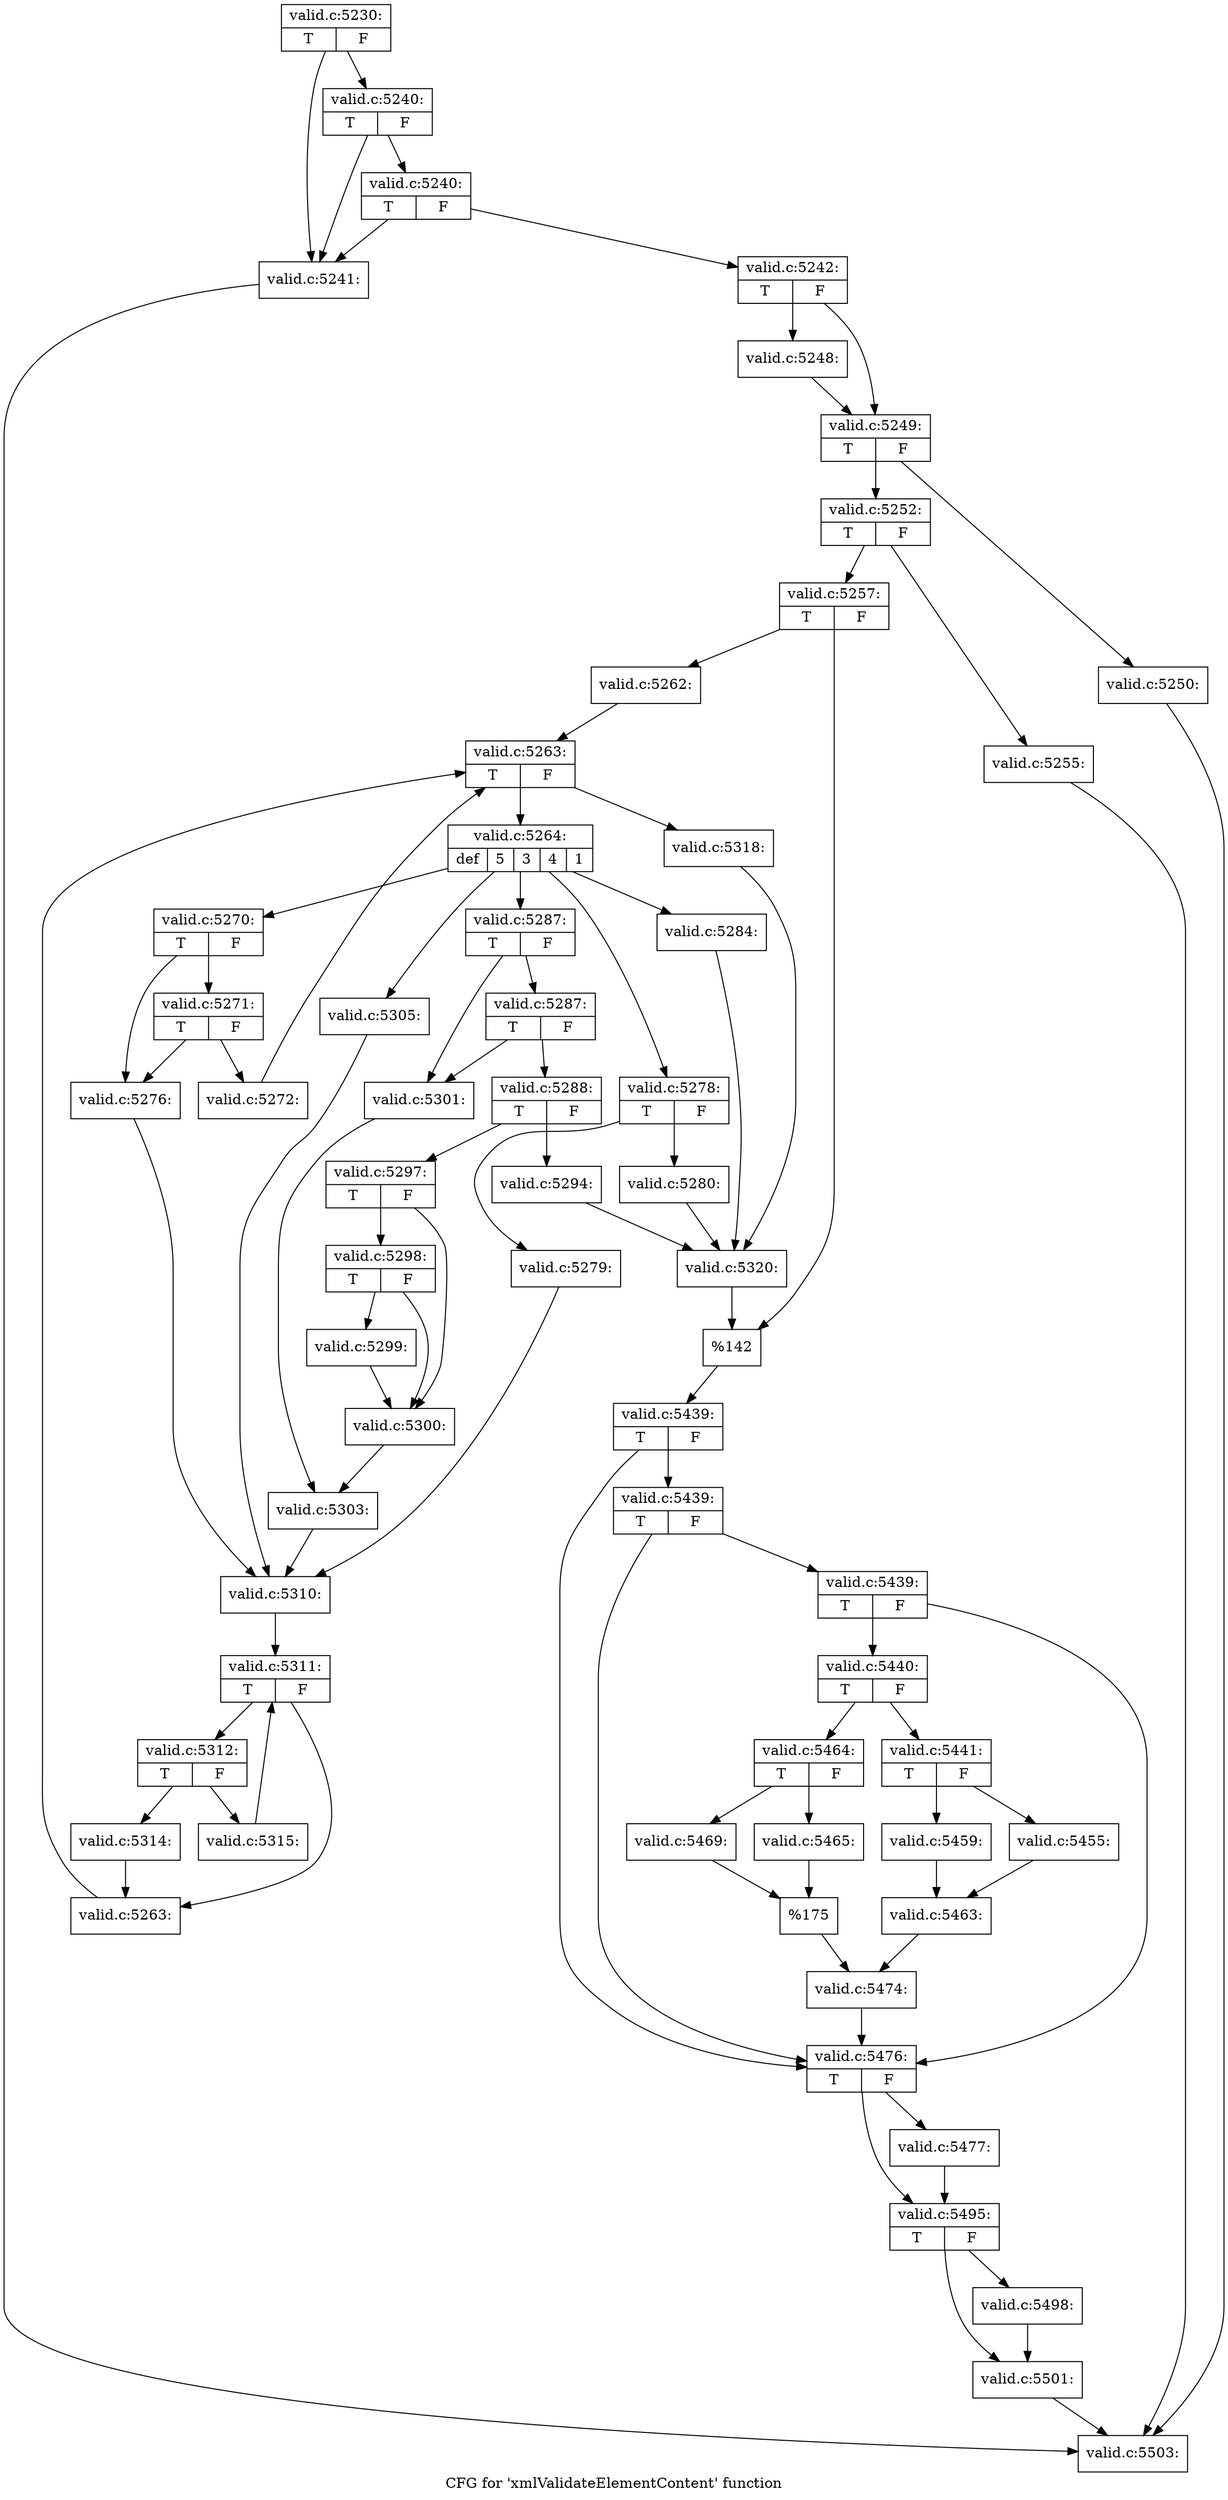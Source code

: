 digraph "CFG for 'xmlValidateElementContent' function" {
	label="CFG for 'xmlValidateElementContent' function";

	Node0x534a320 [shape=record,label="{valid.c:5230:|{<s0>T|<s1>F}}"];
	Node0x534a320 -> Node0x5354fe0;
	Node0x534a320 -> Node0x5355100;
	Node0x5355100 [shape=record,label="{valid.c:5240:|{<s0>T|<s1>F}}"];
	Node0x5355100 -> Node0x5354fe0;
	Node0x5355100 -> Node0x5355080;
	Node0x5355080 [shape=record,label="{valid.c:5240:|{<s0>T|<s1>F}}"];
	Node0x5355080 -> Node0x5354fe0;
	Node0x5355080 -> Node0x5355030;
	Node0x5354fe0 [shape=record,label="{valid.c:5241:}"];
	Node0x5354fe0 -> Node0x5352fe0;
	Node0x5355030 [shape=record,label="{valid.c:5242:|{<s0>T|<s1>F}}"];
	Node0x5355030 -> Node0x5355f60;
	Node0x5355030 -> Node0x5355fb0;
	Node0x5355f60 [shape=record,label="{valid.c:5248:}"];
	Node0x5355f60 -> Node0x5355fb0;
	Node0x5355fb0 [shape=record,label="{valid.c:5249:|{<s0>T|<s1>F}}"];
	Node0x5355fb0 -> Node0x5356730;
	Node0x5355fb0 -> Node0x53567d0;
	Node0x5356730 [shape=record,label="{valid.c:5250:}"];
	Node0x5356730 -> Node0x5352fe0;
	Node0x53567d0 [shape=record,label="{valid.c:5252:|{<s0>T|<s1>F}}"];
	Node0x53567d0 -> Node0x5357270;
	Node0x53567d0 -> Node0x5357220;
	Node0x5357220 [shape=record,label="{valid.c:5255:}"];
	Node0x5357220 -> Node0x5352fe0;
	Node0x5357270 [shape=record,label="{valid.c:5257:|{<s0>T|<s1>F}}"];
	Node0x5357270 -> Node0x5358470;
	Node0x5357270 -> Node0x53584c0;
	Node0x5358470 [shape=record,label="{valid.c:5262:}"];
	Node0x5358470 -> Node0x5358920;
	Node0x5358920 [shape=record,label="{valid.c:5263:|{<s0>T|<s1>F}}"];
	Node0x5358920 -> Node0x5358d10;
	Node0x5358920 -> Node0x5358b40;
	Node0x5358d10 [shape=record,label="{valid.c:5264:|{<s0>def|<s1>5|<s2>3|<s3>4|<s4>1}}"];
	Node0x5358d10 -> Node0x5359010;
	Node0x5358d10 -> Node0x5359350;
	Node0x5358d10 -> Node0x535a480;
	Node0x5358d10 -> Node0x535a800;
	Node0x5358d10 -> Node0x535aec0;
	Node0x5359350 [shape=record,label="{valid.c:5270:|{<s0>T|<s1>F}}"];
	Node0x5359350 -> Node0x53594e0;
	Node0x5359350 -> Node0x5359490;
	Node0x53594e0 [shape=record,label="{valid.c:5271:|{<s0>T|<s1>F}}"];
	Node0x53594e0 -> Node0x5359440;
	Node0x53594e0 -> Node0x5359490;
	Node0x5359440 [shape=record,label="{valid.c:5272:}"];
	Node0x5359440 -> Node0x5358920;
	Node0x5359490 [shape=record,label="{valid.c:5276:}"];
	Node0x5359490 -> Node0x5358e60;
	Node0x535a480 [shape=record,label="{valid.c:5278:|{<s0>T|<s1>F}}"];
	Node0x535a480 -> Node0x535a570;
	Node0x535a480 -> Node0x535a5c0;
	Node0x535a570 [shape=record,label="{valid.c:5279:}"];
	Node0x535a570 -> Node0x5358e60;
	Node0x535a5c0 [shape=record,label="{valid.c:5280:}"];
	Node0x535a5c0 -> Node0x535a8d0;
	Node0x535a800 [shape=record,label="{valid.c:5284:}"];
	Node0x535a800 -> Node0x535a8d0;
	Node0x535aec0 [shape=record,label="{valid.c:5287:|{<s0>T|<s1>F}}"];
	Node0x535aec0 -> Node0x535abb0;
	Node0x535aec0 -> Node0x535b050;
	Node0x535abb0 [shape=record,label="{valid.c:5287:|{<s0>T|<s1>F}}"];
	Node0x535abb0 -> Node0x535afb0;
	Node0x535abb0 -> Node0x535b050;
	Node0x535afb0 [shape=record,label="{valid.c:5288:|{<s0>T|<s1>F}}"];
	Node0x535afb0 -> Node0x535cf10;
	Node0x535afb0 -> Node0x535cf60;
	Node0x535cf10 [shape=record,label="{valid.c:5294:}"];
	Node0x535cf10 -> Node0x535a8d0;
	Node0x535cf60 [shape=record,label="{valid.c:5297:|{<s0>T|<s1>F}}"];
	Node0x535cf60 -> Node0x535d8e0;
	Node0x535cf60 -> Node0x535d890;
	Node0x535d8e0 [shape=record,label="{valid.c:5298:|{<s0>T|<s1>F}}"];
	Node0x535d8e0 -> Node0x535d840;
	Node0x535d8e0 -> Node0x535d890;
	Node0x535d840 [shape=record,label="{valid.c:5299:}"];
	Node0x535d840 -> Node0x535d890;
	Node0x535d890 [shape=record,label="{valid.c:5300:}"];
	Node0x535d890 -> Node0x535b000;
	Node0x535b050 [shape=record,label="{valid.c:5301:}"];
	Node0x535b050 -> Node0x535b000;
	Node0x535b000 [shape=record,label="{valid.c:5303:}"];
	Node0x535b000 -> Node0x5358e60;
	Node0x5359010 [shape=record,label="{valid.c:5305:}"];
	Node0x5359010 -> Node0x5358e60;
	Node0x5358e60 [shape=record,label="{valid.c:5310:}"];
	Node0x5358e60 -> Node0x535ecf0;
	Node0x535ecf0 [shape=record,label="{valid.c:5311:|{<s0>T|<s1>F}}"];
	Node0x535ecf0 -> Node0x535f0e0;
	Node0x535ecf0 -> Node0x535ef10;
	Node0x535f0e0 [shape=record,label="{valid.c:5312:|{<s0>T|<s1>F}}"];
	Node0x535f0e0 -> Node0x535f3f0;
	Node0x535f0e0 -> Node0x535f440;
	Node0x535f3f0 [shape=record,label="{valid.c:5314:}"];
	Node0x535f3f0 -> Node0x535ef10;
	Node0x535f440 [shape=record,label="{valid.c:5315:}"];
	Node0x535f440 -> Node0x535ecf0;
	Node0x535ef10 [shape=record,label="{valid.c:5263:}"];
	Node0x535ef10 -> Node0x5358920;
	Node0x5358b40 [shape=record,label="{valid.c:5318:}"];
	Node0x5358b40 -> Node0x535a8d0;
	Node0x535a8d0 [shape=record,label="{valid.c:5320:}"];
	Node0x535a8d0 -> Node0x53584c0;
	Node0x53584c0 [shape=record,label="{%142}"];
	Node0x53584c0 -> Node0x5356780;
	Node0x5356780 [shape=record,label="{valid.c:5439:|{<s0>T|<s1>F}}"];
	Node0x5356780 -> Node0x53602a0;
	Node0x5356780 -> Node0x5360250;
	Node0x53602a0 [shape=record,label="{valid.c:5439:|{<s0>T|<s1>F}}"];
	Node0x53602a0 -> Node0x53604f0;
	Node0x53602a0 -> Node0x5360250;
	Node0x53604f0 [shape=record,label="{valid.c:5439:|{<s0>T|<s1>F}}"];
	Node0x53604f0 -> Node0x5360200;
	Node0x53604f0 -> Node0x5360250;
	Node0x5360200 [shape=record,label="{valid.c:5440:|{<s0>T|<s1>F}}"];
	Node0x5360200 -> Node0x5360b50;
	Node0x5360200 -> Node0x5360bf0;
	Node0x5360b50 [shape=record,label="{valid.c:5441:|{<s0>T|<s1>F}}"];
	Node0x5360b50 -> Node0x53623e0;
	Node0x5360b50 -> Node0x5362830;
	Node0x53623e0 [shape=record,label="{valid.c:5455:}"];
	Node0x53623e0 -> Node0x5362710;
	Node0x5362830 [shape=record,label="{valid.c:5459:}"];
	Node0x5362830 -> Node0x5362710;
	Node0x5362710 [shape=record,label="{valid.c:5463:}"];
	Node0x5362710 -> Node0x5360ba0;
	Node0x5360bf0 [shape=record,label="{valid.c:5464:|{<s0>T|<s1>F}}"];
	Node0x5360bf0 -> Node0x5363a40;
	Node0x5360bf0 -> Node0x5363ae0;
	Node0x5363a40 [shape=record,label="{valid.c:5465:}"];
	Node0x5363a40 -> Node0x5363a90;
	Node0x5363ae0 [shape=record,label="{valid.c:5469:}"];
	Node0x5363ae0 -> Node0x5363a90;
	Node0x5363a90 [shape=record,label="{%175}"];
	Node0x5363a90 -> Node0x5360ba0;
	Node0x5360ba0 [shape=record,label="{valid.c:5474:}"];
	Node0x5360ba0 -> Node0x5360250;
	Node0x5360250 [shape=record,label="{valid.c:5476:|{<s0>T|<s1>F}}"];
	Node0x5360250 -> Node0x5364c60;
	Node0x5360250 -> Node0x5364cb0;
	Node0x5364c60 [shape=record,label="{valid.c:5477:}"];
	Node0x5364c60 -> Node0x5364cb0;
	Node0x5364cb0 [shape=record,label="{valid.c:5495:|{<s0>T|<s1>F}}"];
	Node0x5364cb0 -> Node0x53655b0;
	Node0x5364cb0 -> Node0x5365600;
	Node0x53655b0 [shape=record,label="{valid.c:5498:}"];
	Node0x53655b0 -> Node0x5365600;
	Node0x5365600 [shape=record,label="{valid.c:5501:}"];
	Node0x5365600 -> Node0x5352fe0;
	Node0x5352fe0 [shape=record,label="{valid.c:5503:}"];
}
